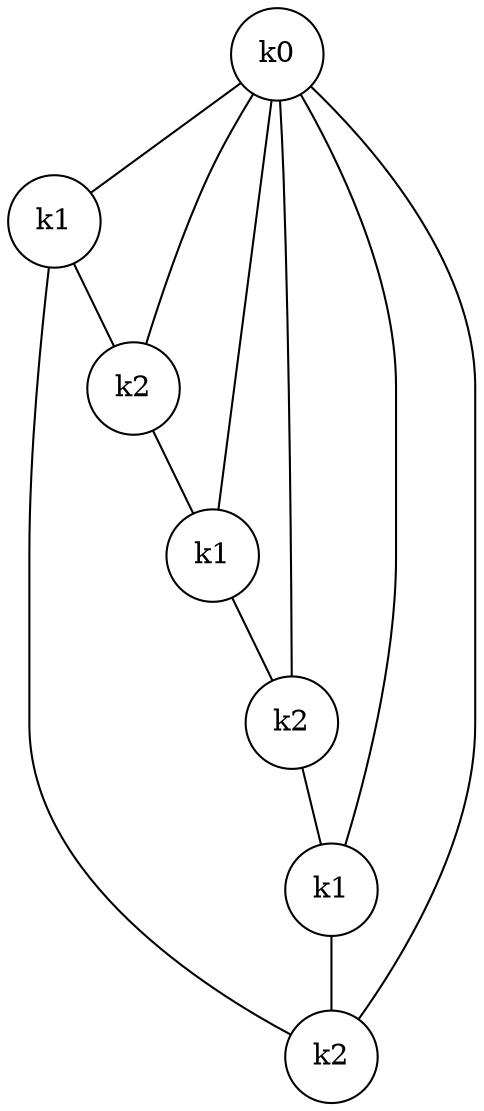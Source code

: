 graph G {
	graph [name=G];
	node [label="\N",
		shape=circle
	];
	1	[label=k0];
	2	[label=k1];
	3	[label=k2];
	4	[label=k1];
	5	[label=k2];
	6	[label=k1];
	7	[label=k2];
	1 -- 2	[key=0];
	1 -- 3	[key=0];
	1 -- 4	[key=0];
	1 -- 5	[key=0];
	1 -- 6	[key=0];
	1 -- 7	[key=0];
	2 -- 3	[key=0];
	2 -- 7	[key=0];
	3 -- 4	[key=0];
	4 -- 5	[key=0];
	5 -- 6	[key=0];
	6 -- 7	[key=0];
}
